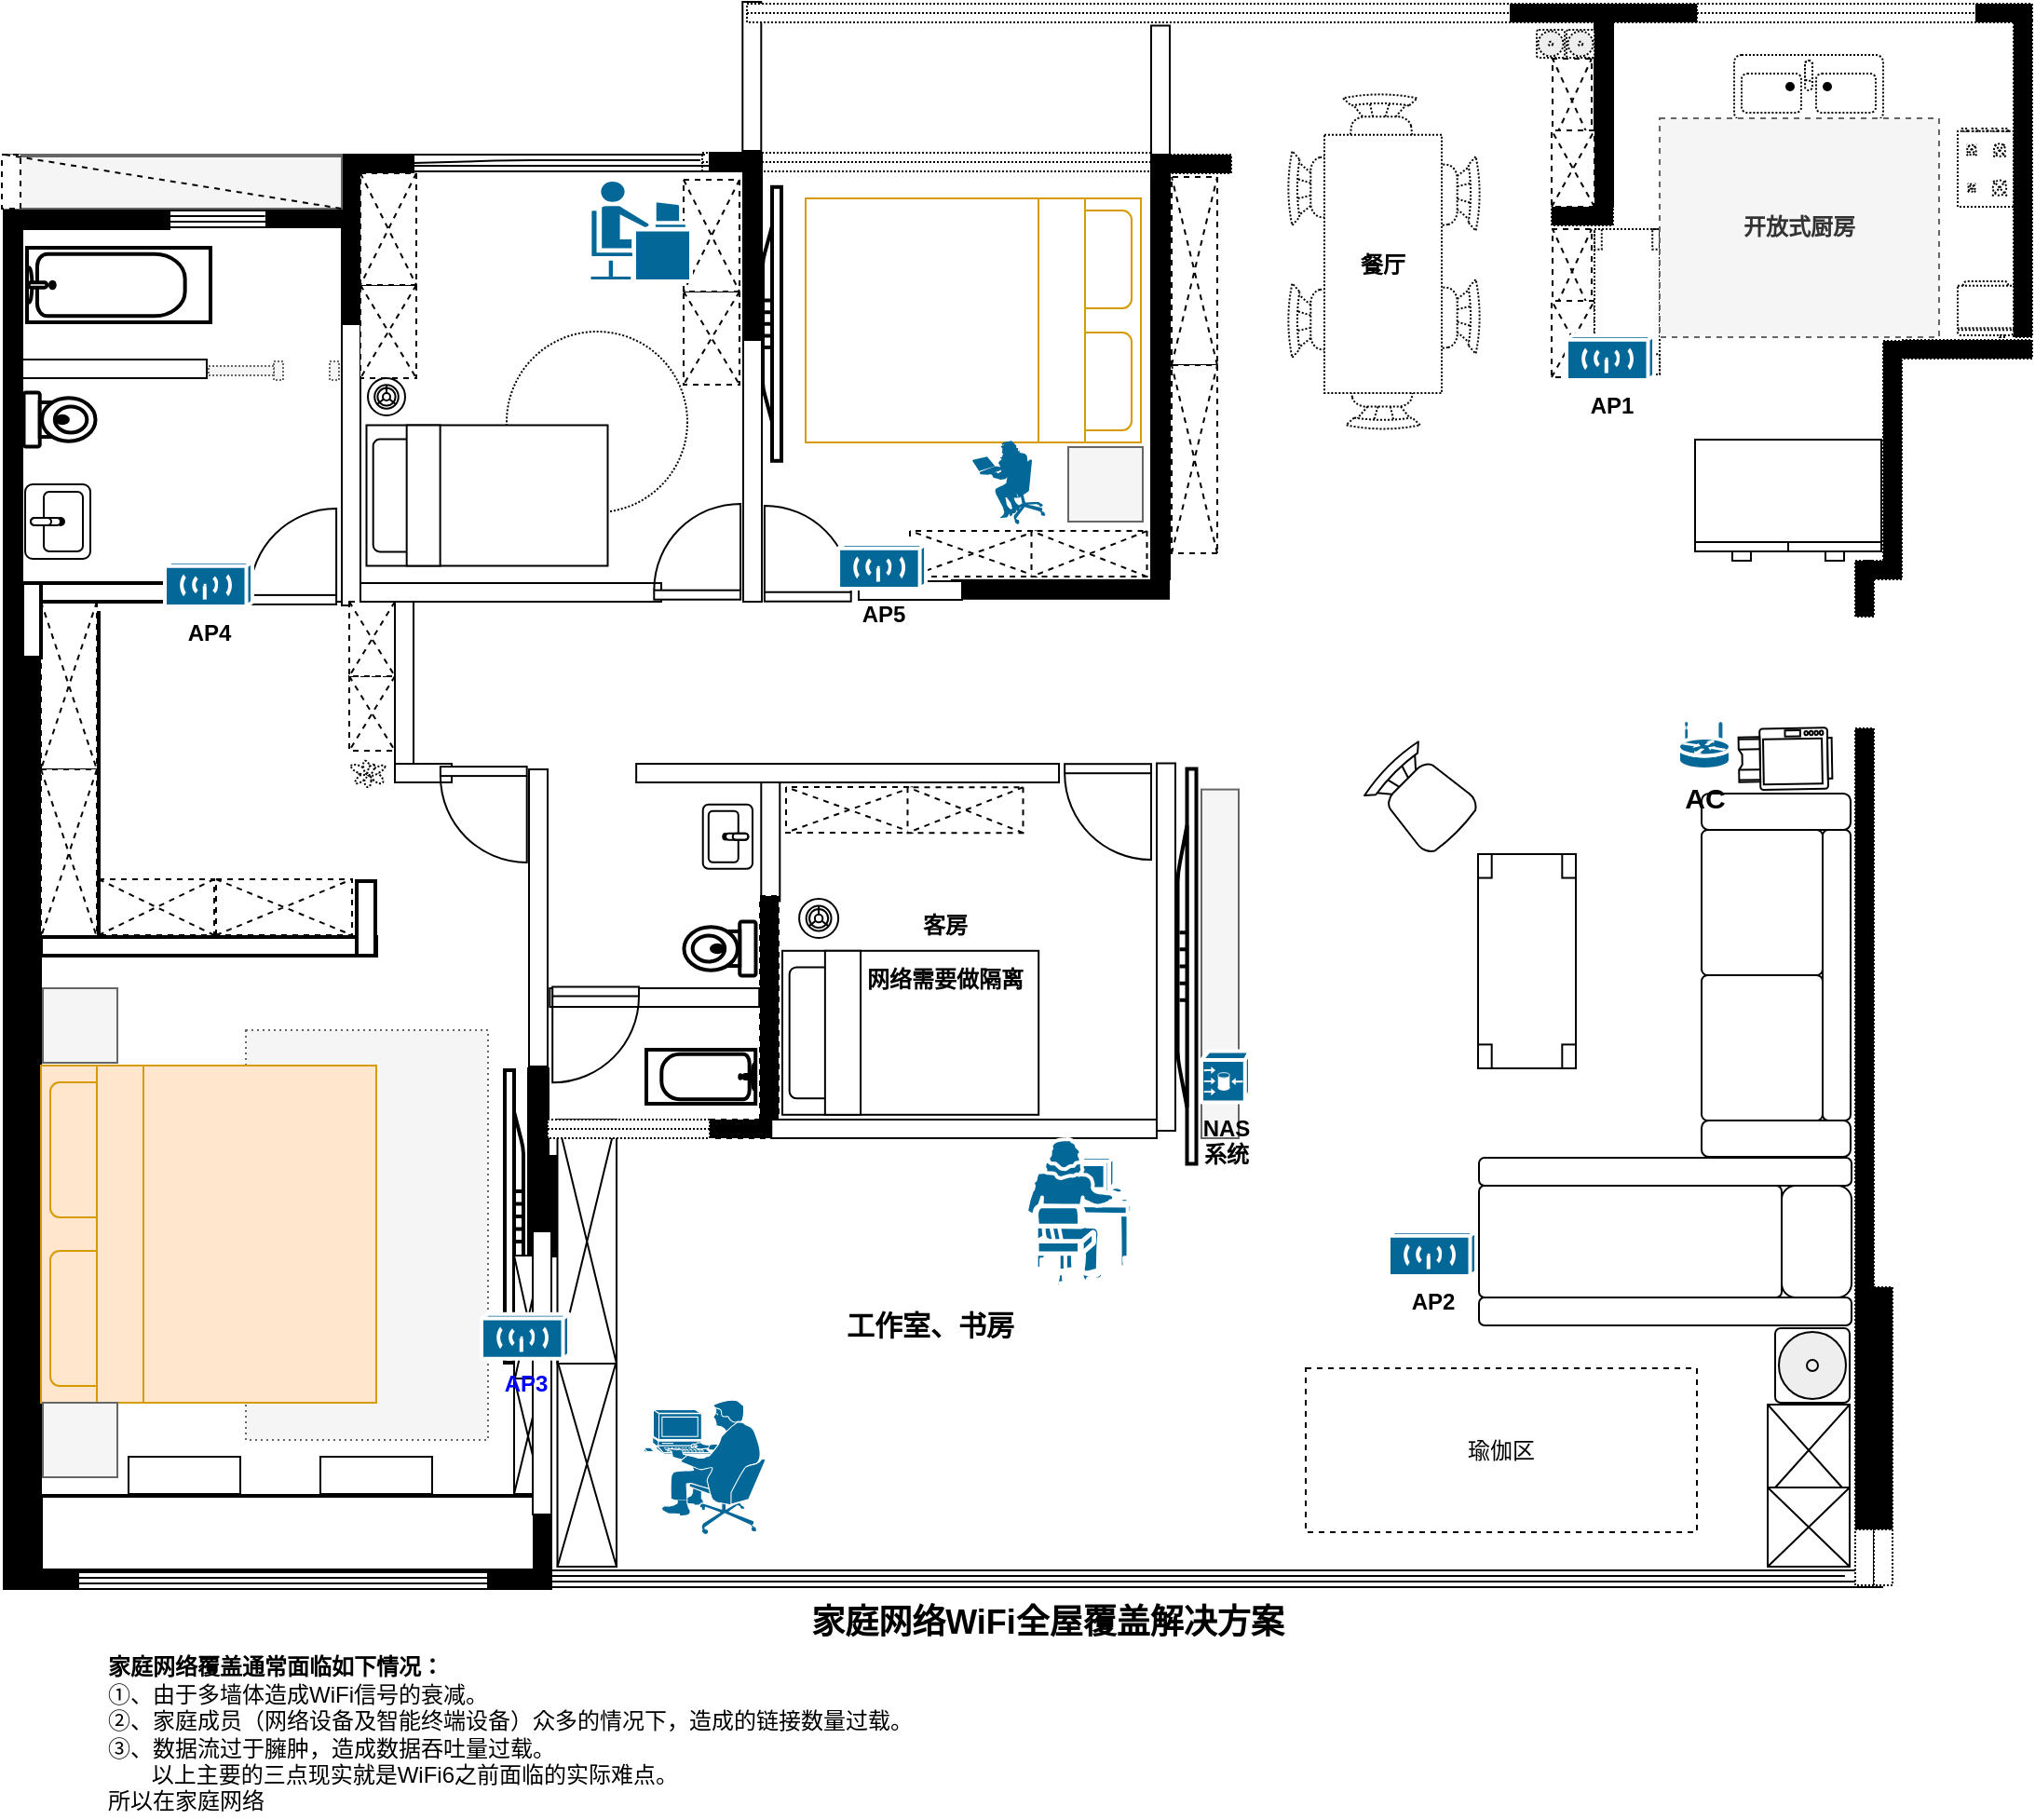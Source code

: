 <mxfile version="15.8.6" type="github">
  <diagram id="jTIh-jH81dk-xF3Pbu3F" name="Page-1">
    <mxGraphModel dx="1422" dy="754" grid="1" gridSize="10" guides="1" tooltips="1" connect="1" arrows="1" fold="1" page="1" pageScale="1" pageWidth="827" pageHeight="1169" math="0" shadow="0">
      <root>
        <mxCell id="0" />
        <mxCell id="1" parent="0" />
        <mxCell id="sOmDTV_U-YE-A14lYcqb-7" value="" style="verticalLabelPosition=bottom;html=1;verticalAlign=top;align=center;shape=mxgraph.floorplan.window;dashed=1;dashPattern=1 1;strokeWidth=1;fillColor=#FFFFFF;" parent="1" vertex="1">
          <mxGeometry x="396" y="101" width="244" height="10" as="geometry" />
        </mxCell>
        <mxCell id="ggUqRNP4f0qNz1d2UXQK-107" value="" style="ellipse;whiteSpace=wrap;html=1;aspect=fixed;strokeWidth=1;fillColor=#FFFFFF;dashed=1;dashPattern=1 1;" parent="1" vertex="1">
          <mxGeometry x="291" y="197" width="97" height="97" as="geometry" />
        </mxCell>
        <mxCell id="ggUqRNP4f0qNz1d2UXQK-46" value="" style="rounded=0;whiteSpace=wrap;html=1;fillColor=#f5f5f5;dashed=1;dashPattern=1 2;strokeColor=#666666;fontColor=#333333;" parent="1" vertex="1">
          <mxGeometry x="151" y="572" width="130" height="220" as="geometry" />
        </mxCell>
        <mxCell id="ggUqRNP4f0qNz1d2UXQK-2" value="" style="rounded=0;whiteSpace=wrap;html=1;" parent="1" vertex="1">
          <mxGeometry x="31" y="102" width="180" height="240" as="geometry" />
        </mxCell>
        <mxCell id="ggUqRNP4f0qNz1d2UXQK-5" value="" style="verticalLabelPosition=bottom;html=1;verticalAlign=top;align=center;shape=mxgraph.floorplan.wall;fillColor=#000000;" parent="1" vertex="1">
          <mxGeometry x="30" y="132" width="80" height="10" as="geometry" />
        </mxCell>
        <mxCell id="ggUqRNP4f0qNz1d2UXQK-6" value="" style="verticalLabelPosition=bottom;html=1;verticalAlign=top;align=center;shape=mxgraph.floorplan.wall;fillColor=#000000;direction=south;" parent="1" vertex="1">
          <mxGeometry x="202.5" y="102" width="10" height="90" as="geometry" />
        </mxCell>
        <mxCell id="ggUqRNP4f0qNz1d2UXQK-7" value="" style="verticalLabelPosition=bottom;html=1;verticalAlign=top;align=center;shape=mxgraph.floorplan.wall;fillColor=#000000;" parent="1" vertex="1">
          <mxGeometry x="162" y="131" width="40" height="10" as="geometry" />
        </mxCell>
        <mxCell id="ggUqRNP4f0qNz1d2UXQK-17" value="" style="group" parent="1" vertex="1" connectable="0">
          <mxGeometry x="103" y="132" width="60" height="9" as="geometry" />
        </mxCell>
        <mxCell id="ggUqRNP4f0qNz1d2UXQK-13" value="" style="endArrow=none;html=1;" parent="ggUqRNP4f0qNz1d2UXQK-17" edge="1">
          <mxGeometry width="50" height="50" relative="1" as="geometry">
            <mxPoint as="sourcePoint" />
            <mxPoint x="59.155" as="targetPoint" />
          </mxGeometry>
        </mxCell>
        <mxCell id="ggUqRNP4f0qNz1d2UXQK-14" value="" style="endArrow=none;html=1;" parent="ggUqRNP4f0qNz1d2UXQK-17" edge="1">
          <mxGeometry width="50" height="50" relative="1" as="geometry">
            <mxPoint x="-0.845" y="3" as="sourcePoint" />
            <mxPoint x="58.31" y="3" as="targetPoint" />
            <Array as="points">
              <mxPoint x="24.507" y="3" />
            </Array>
          </mxGeometry>
        </mxCell>
        <mxCell id="ggUqRNP4f0qNz1d2UXQK-15" value="" style="endArrow=none;html=1;" parent="ggUqRNP4f0qNz1d2UXQK-17" edge="1">
          <mxGeometry width="50" height="50" relative="1" as="geometry">
            <mxPoint x="0.845" y="6" as="sourcePoint" />
            <mxPoint x="60" y="6" as="targetPoint" />
          </mxGeometry>
        </mxCell>
        <mxCell id="ggUqRNP4f0qNz1d2UXQK-16" value="" style="endArrow=none;html=1;" parent="ggUqRNP4f0qNz1d2UXQK-17" edge="1">
          <mxGeometry width="50" height="50" relative="1" as="geometry">
            <mxPoint x="0.845" y="9" as="sourcePoint" />
            <mxPoint x="60" y="9" as="targetPoint" />
          </mxGeometry>
        </mxCell>
        <mxCell id="ggUqRNP4f0qNz1d2UXQK-18" value="" style="group" parent="1" vertex="1" connectable="0">
          <mxGeometry x="221" y="102" width="179" height="10" as="geometry" />
        </mxCell>
        <mxCell id="ggUqRNP4f0qNz1d2UXQK-19" value="" style="endArrow=none;html=1;" parent="ggUqRNP4f0qNz1d2UXQK-18" edge="1">
          <mxGeometry width="50" height="50" relative="1" as="geometry">
            <mxPoint as="sourcePoint" />
            <mxPoint x="176.479" as="targetPoint" />
          </mxGeometry>
        </mxCell>
        <mxCell id="ggUqRNP4f0qNz1d2UXQK-20" value="" style="endArrow=none;html=1;" parent="ggUqRNP4f0qNz1d2UXQK-18" source="ggUqRNP4f0qNz1d2UXQK-23" edge="1">
          <mxGeometry width="50" height="50" relative="1" as="geometry">
            <mxPoint x="-2.521" y="3" as="sourcePoint" />
            <mxPoint x="173.958" y="3" as="targetPoint" />
            <Array as="points">
              <mxPoint x="73.113" y="3" />
            </Array>
          </mxGeometry>
        </mxCell>
        <mxCell id="ggUqRNP4f0qNz1d2UXQK-21" value="" style="endArrow=none;html=1;" parent="ggUqRNP4f0qNz1d2UXQK-18" edge="1">
          <mxGeometry width="50" height="50" relative="1" as="geometry">
            <mxPoint x="2.521" y="6" as="sourcePoint" />
            <mxPoint x="179" y="6" as="targetPoint" />
          </mxGeometry>
        </mxCell>
        <mxCell id="ggUqRNP4f0qNz1d2UXQK-22" value="" style="endArrow=none;html=1;" parent="ggUqRNP4f0qNz1d2UXQK-18" edge="1">
          <mxGeometry width="50" height="50" relative="1" as="geometry">
            <mxPoint x="2.521" y="9" as="sourcePoint" />
            <mxPoint x="179" y="9" as="targetPoint" />
          </mxGeometry>
        </mxCell>
        <mxCell id="ggUqRNP4f0qNz1d2UXQK-23" value="" style="verticalLabelPosition=bottom;html=1;verticalAlign=top;align=center;shape=mxgraph.floorplan.wall;fillColor=#000000;" parent="ggUqRNP4f0qNz1d2UXQK-18" vertex="1">
          <mxGeometry x="-15.309" width="35.329" height="10" as="geometry" />
        </mxCell>
        <mxCell id="ggUqRNP4f0qNz1d2UXQK-26" value="" style="verticalLabelPosition=bottom;html=1;verticalAlign=top;align=center;shape=mxgraph.floorplan.wall;fillColor=#000000;" parent="1" vertex="1">
          <mxGeometry x="400" y="101" width="28" height="10" as="geometry" />
        </mxCell>
        <mxCell id="ggUqRNP4f0qNz1d2UXQK-27" value="" style="verticalLabelPosition=bottom;html=1;verticalAlign=top;align=center;shape=mxgraph.floorplan.wall;fillColor=#000000;direction=south;" parent="1" vertex="1">
          <mxGeometry x="418" y="102" width="10" height="101" as="geometry" />
        </mxCell>
        <mxCell id="ggUqRNP4f0qNz1d2UXQK-28" value="" style="rounded=0;whiteSpace=wrap;html=1;" parent="1" vertex="1">
          <mxGeometry x="418" y="201.5" width="10" height="140.5" as="geometry" />
        </mxCell>
        <mxCell id="ggUqRNP4f0qNz1d2UXQK-29" value="" style="verticalLabelPosition=bottom;html=1;verticalAlign=top;align=center;shape=mxgraph.floorplan.wall;fillColor=#000000;direction=south;" parent="1" vertex="1">
          <mxGeometry x="31" y="372" width="10" height="500" as="geometry" />
        </mxCell>
        <mxCell id="ggUqRNP4f0qNz1d2UXQK-32" value="" style="verticalLabelPosition=bottom;html=1;verticalAlign=top;align=center;shape=mxgraph.floorplan.wall;fillColor=#000000;" parent="1" vertex="1">
          <mxGeometry x="41" y="862" width="20" height="10" as="geometry" />
        </mxCell>
        <mxCell id="ggUqRNP4f0qNz1d2UXQK-34" value="" style="verticalLabelPosition=bottom;html=1;verticalAlign=top;align=center;shape=mxgraph.floorplan.wallCorner;fillColor=#000000;direction=west" parent="1" vertex="1">
          <mxGeometry x="281" y="832" width="34" height="40" as="geometry" />
        </mxCell>
        <mxCell id="ggUqRNP4f0qNz1d2UXQK-35" value="" style="group" parent="1" vertex="1" connectable="0">
          <mxGeometry x="51" y="863" width="240" height="9" as="geometry" />
        </mxCell>
        <mxCell id="ggUqRNP4f0qNz1d2UXQK-36" value="" style="endArrow=none;html=1;" parent="ggUqRNP4f0qNz1d2UXQK-35" edge="1">
          <mxGeometry width="50" height="50" relative="1" as="geometry">
            <mxPoint as="sourcePoint" />
            <mxPoint x="236.62" as="targetPoint" />
          </mxGeometry>
        </mxCell>
        <mxCell id="ggUqRNP4f0qNz1d2UXQK-37" value="" style="endArrow=none;html=1;" parent="ggUqRNP4f0qNz1d2UXQK-35" edge="1">
          <mxGeometry width="50" height="50" relative="1" as="geometry">
            <mxPoint x="-3.38" y="3" as="sourcePoint" />
            <mxPoint x="233.239" y="3" as="targetPoint" />
            <Array as="points">
              <mxPoint x="98.028" y="3" />
            </Array>
          </mxGeometry>
        </mxCell>
        <mxCell id="ggUqRNP4f0qNz1d2UXQK-38" value="" style="endArrow=none;html=1;" parent="ggUqRNP4f0qNz1d2UXQK-35" edge="1">
          <mxGeometry width="50" height="50" relative="1" as="geometry">
            <mxPoint x="3.38" y="6" as="sourcePoint" />
            <mxPoint x="240" y="6" as="targetPoint" />
          </mxGeometry>
        </mxCell>
        <mxCell id="ggUqRNP4f0qNz1d2UXQK-39" value="" style="endArrow=none;html=1;" parent="ggUqRNP4f0qNz1d2UXQK-35" edge="1">
          <mxGeometry width="50" height="50" relative="1" as="geometry">
            <mxPoint x="3.38" y="9" as="sourcePoint" />
            <mxPoint x="240" y="9" as="targetPoint" />
          </mxGeometry>
        </mxCell>
        <mxCell id="ggUqRNP4f0qNz1d2UXQK-40" value="" style="verticalLabelPosition=bottom;html=1;verticalAlign=top;align=center;shape=mxgraph.floorplan.elevator;fillColor=#FFFFFF;dashed=1;" parent="1" vertex="1">
          <mxGeometry x="41" y="342" width="30" height="90" as="geometry" />
        </mxCell>
        <mxCell id="ggUqRNP4f0qNz1d2UXQK-41" value="" style="verticalLabelPosition=bottom;html=1;verticalAlign=top;align=center;shape=mxgraph.floorplan.bed_double;fillColor=#ffe6cc;rotation=-90;strokeColor=#d79b00;" parent="1" vertex="1">
          <mxGeometry x="40.5" y="591.5" width="181" height="180" as="geometry" />
        </mxCell>
        <mxCell id="ggUqRNP4f0qNz1d2UXQK-42" value="" style="rounded=0;whiteSpace=wrap;html=1;fillColor=#f5f5f5;strokeColor=#666666;fontColor=#333333;" parent="1" vertex="1">
          <mxGeometry x="42" y="772" width="40" height="40" as="geometry" />
        </mxCell>
        <mxCell id="ggUqRNP4f0qNz1d2UXQK-43" value="" style="rounded=0;whiteSpace=wrap;html=1;fillColor=#FFFFFF;strokeWidth=2;" parent="1" vertex="1">
          <mxGeometry x="41" y="822" width="265" height="40" as="geometry" />
        </mxCell>
        <mxCell id="ggUqRNP4f0qNz1d2UXQK-44" value="" style="rounded=0;whiteSpace=wrap;html=1;fillColor=#FFFFFF;" parent="1" vertex="1">
          <mxGeometry x="88" y="801" width="60" height="20" as="geometry" />
        </mxCell>
        <mxCell id="ggUqRNP4f0qNz1d2UXQK-45" value="" style="rounded=0;whiteSpace=wrap;html=1;fillColor=#FFFFFF;" parent="1" vertex="1">
          <mxGeometry x="191" y="801" width="60" height="20" as="geometry" />
        </mxCell>
        <mxCell id="ggUqRNP4f0qNz1d2UXQK-47" value="" style="verticalLabelPosition=bottom;html=1;verticalAlign=top;align=center;shape=mxgraph.floorplan.flat_tv;strokeWidth=2;fillColor=#FFFFFF;rotation=90;" parent="1" vertex="1">
          <mxGeometry x="216.5" y="667" width="157" height="10" as="geometry" />
        </mxCell>
        <mxCell id="ggUqRNP4f0qNz1d2UXQK-48" value="" style="verticalLabelPosition=bottom;html=1;verticalAlign=top;align=center;shape=mxgraph.floorplan.wall;fillColor=#000000;direction=south;strokeWidth=2;" parent="1" vertex="1">
          <mxGeometry x="303" y="593" width="10" height="100" as="geometry" />
        </mxCell>
        <mxCell id="ggUqRNP4f0qNz1d2UXQK-49" value="" style="verticalLabelPosition=bottom;html=1;verticalAlign=top;align=center;shape=mxgraph.floorplan.wall;fillColor=#000000;direction=south;strokeWidth=2;" parent="1" vertex="1">
          <mxGeometry x="313" y="640" width="10" height="53" as="geometry" />
        </mxCell>
        <mxCell id="ggUqRNP4f0qNz1d2UXQK-50" value="" style="verticalLabelPosition=bottom;html=1;verticalAlign=top;align=center;shape=mxgraph.floorplan.elevator;fillColor=#FFFFFF;" parent="1" vertex="1">
          <mxGeometry x="295" y="693" width="15" height="68" as="geometry" />
        </mxCell>
        <mxCell id="ggUqRNP4f0qNz1d2UXQK-52" value="" style="verticalLabelPosition=bottom;html=1;verticalAlign=top;align=center;shape=mxgraph.floorplan.elevator;fillColor=#FFFFFF;dashed=1;" parent="1" vertex="1">
          <mxGeometry x="41" y="432" width="30" height="90" as="geometry" />
        </mxCell>
        <mxCell id="ggUqRNP4f0qNz1d2UXQK-53" value="" style="verticalLabelPosition=bottom;html=1;verticalAlign=top;align=center;shape=mxgraph.floorplan.elevator;fillColor=#FFFFFF;rotation=-90;dashed=1;" parent="1" vertex="1">
          <mxGeometry x="88" y="475" width="30" height="62" as="geometry" />
        </mxCell>
        <mxCell id="ggUqRNP4f0qNz1d2UXQK-54" value="" style="verticalLabelPosition=bottom;html=1;verticalAlign=top;align=center;shape=mxgraph.floorplan.elevator;fillColor=#FFFFFF;rotation=-90;dashed=1;" parent="1" vertex="1">
          <mxGeometry x="156.5" y="469.5" width="30" height="73" as="geometry" />
        </mxCell>
        <mxCell id="ggUqRNP4f0qNz1d2UXQK-56" value="" style="endArrow=none;html=1;exitX=0.933;exitY=0.04;exitDx=0;exitDy=0;exitPerimeter=0;strokeWidth=2;entryX=1.033;entryY=0.056;entryDx=0;entryDy=0;entryPerimeter=0;" parent="1" target="ggUqRNP4f0qNz1d2UXQK-40" edge="1">
          <mxGeometry width="50" height="50" relative="1" as="geometry">
            <mxPoint x="72.01" y="525.52" as="sourcePoint" />
            <mxPoint x="75" y="362" as="targetPoint" />
          </mxGeometry>
        </mxCell>
        <mxCell id="ggUqRNP4f0qNz1d2UXQK-64" value="" style="verticalLabelPosition=bottom;html=1;verticalAlign=top;align=center;shape=mxgraph.floorplan.wall;strokeWidth=2;fillColor=#FFFFFF;" parent="1" vertex="1">
          <mxGeometry x="41" y="522" width="180" height="10" as="geometry" />
        </mxCell>
        <mxCell id="ggUqRNP4f0qNz1d2UXQK-65" value="" style="verticalLabelPosition=bottom;html=1;verticalAlign=top;align=center;shape=mxgraph.floorplan.wall;direction=south;strokeWidth=2;fillColor=#FFFFFF;" parent="1" vertex="1">
          <mxGeometry x="210.5" y="492" width="10" height="40" as="geometry" />
        </mxCell>
        <mxCell id="ggUqRNP4f0qNz1d2UXQK-66" value="" style="verticalLabelPosition=bottom;html=1;verticalAlign=top;align=center;shape=mxgraph.floorplan.wall;strokeWidth=2;fillColor=#FFFFFF;" parent="1" vertex="1">
          <mxGeometry x="40" y="332" width="111" height="10" as="geometry" />
        </mxCell>
        <mxCell id="ggUqRNP4f0qNz1d2UXQK-67" value="" style="verticalLabelPosition=bottom;html=1;verticalAlign=top;align=center;shape=mxgraph.floorplan.wall;direction=south;strokeWidth=2;fillColor=#FFFFFF;" parent="1" vertex="1">
          <mxGeometry x="31" y="332" width="10" height="40" as="geometry" />
        </mxCell>
        <mxCell id="ggUqRNP4f0qNz1d2UXQK-68" value="" style="verticalLabelPosition=bottom;html=1;verticalAlign=top;align=center;shape=mxgraph.floorplan.wall;fillColor=#000000;direction=south;" parent="1" vertex="1">
          <mxGeometry x="21" y="132" width="10" height="740" as="geometry" />
        </mxCell>
        <mxCell id="ggUqRNP4f0qNz1d2UXQK-69" value="" style="rounded=0;whiteSpace=wrap;html=1;fillColor=#f5f5f5;strokeColor=#666666;fontColor=#333333;" parent="1" vertex="1">
          <mxGeometry x="42" y="549.5" width="40" height="40" as="geometry" />
        </mxCell>
        <mxCell id="ggUqRNP4f0qNz1d2UXQK-70" value="" style="verticalLabelPosition=bottom;html=1;verticalAlign=top;align=center;shape=mxgraph.floorplan.toilet;strokeWidth=2;fillColor=#FFFFFF;rotation=-90;" parent="1" vertex="1">
          <mxGeometry x="36.5" y="225" width="29" height="38.5" as="geometry" />
        </mxCell>
        <mxCell id="ggUqRNP4f0qNz1d2UXQK-71" value="" style="verticalLabelPosition=bottom;html=1;verticalAlign=top;align=center;shape=mxgraph.floorplan.bathtub;strokeWidth=2;fillColor=#FFFFFF;" parent="1" vertex="1">
          <mxGeometry x="33.5" y="152" width="98.5" height="40" as="geometry" />
        </mxCell>
        <mxCell id="ggUqRNP4f0qNz1d2UXQK-73" value="" style="verticalLabelPosition=bottom;html=1;verticalAlign=top;align=center;shape=mxgraph.floorplan.wall;strokeWidth=1;fillColor=#FFFFFF;" parent="1" vertex="1">
          <mxGeometry x="31" y="212" width="99" height="10" as="geometry" />
        </mxCell>
        <mxCell id="ggUqRNP4f0qNz1d2UXQK-75" value="" style="verticalLabelPosition=bottom;html=1;verticalAlign=top;align=center;shape=mxgraph.floorplan.wall;strokeWidth=1;fillColor=#FFFFFF;rotation=-90;" parent="1" vertex="1">
          <mxGeometry x="132" y="263.5" width="151" height="10" as="geometry" />
        </mxCell>
        <mxCell id="ggUqRNP4f0qNz1d2UXQK-76" value="" style="verticalLabelPosition=bottom;html=1;verticalAlign=top;align=center;shape=mxgraph.floorplan.doorRight;aspect=fixed;strokeWidth=1;fillColor=#FFFFFF;rotation=-90;flipV=0;flipH=1;direction=south;" parent="1" vertex="1">
          <mxGeometry x="151.69" y="295.59" width="49.31" height="46.41" as="geometry" />
        </mxCell>
        <mxCell id="ggUqRNP4f0qNz1d2UXQK-77" value="" style="verticalLabelPosition=bottom;html=1;verticalAlign=top;align=center;shape=mxgraph.floorplan.sink_2;strokeWidth=1;fillColor=#FFFFFF;rotation=-90;" parent="1" vertex="1">
          <mxGeometry x="30" y="281.5" width="40" height="35" as="geometry" />
        </mxCell>
        <mxCell id="ggUqRNP4f0qNz1d2UXQK-78" value="" style="rounded=0;whiteSpace=wrap;html=1;fillColor=#f5f5f5;strokeColor=#666666;fontColor=#333333;" parent="1" vertex="1">
          <mxGeometry x="21.5" y="102" width="181" height="29" as="geometry" />
        </mxCell>
        <mxCell id="ggUqRNP4f0qNz1d2UXQK-84" value="" style="rounded=0;whiteSpace=wrap;html=1;fillColor=#f5f5f5;strokeColor=#666666;fontColor=#333333;" parent="1" vertex="1">
          <mxGeometry x="21.5" y="102" width="181" height="1" as="geometry" />
        </mxCell>
        <mxCell id="ggUqRNP4f0qNz1d2UXQK-82" value="" style="rounded=0;whiteSpace=wrap;html=1;dashed=1;" parent="1" vertex="1">
          <mxGeometry x="20" y="102" width="10" height="29" as="geometry" />
        </mxCell>
        <mxCell id="ggUqRNP4f0qNz1d2UXQK-90" value="" style="rounded=0;whiteSpace=wrap;html=1;" parent="1" vertex="1">
          <mxGeometry x="303" y="432" width="10" height="159.5" as="geometry" />
        </mxCell>
        <mxCell id="ggUqRNP4f0qNz1d2UXQK-92" value="" style="verticalLabelPosition=bottom;html=1;verticalAlign=top;align=center;shape=mxgraph.floorplan.elevator;fillColor=#FFFFFF;rotation=0;dashed=1;" parent="1" vertex="1">
          <mxGeometry x="206.5" y="382" width="24.5" height="40" as="geometry" />
        </mxCell>
        <mxCell id="ggUqRNP4f0qNz1d2UXQK-93" value="" style="verticalLabelPosition=bottom;html=1;verticalAlign=top;align=center;shape=mxgraph.floorplan.elevator;fillColor=#FFFFFF;rotation=0;dashed=1;" parent="1" vertex="1">
          <mxGeometry x="206.5" y="342" width="24.5" height="40" as="geometry" />
        </mxCell>
        <mxCell id="ggUqRNP4f0qNz1d2UXQK-94" value="" style="verticalLabelPosition=bottom;html=1;verticalAlign=top;align=center;shape=mxgraph.floorplan.bed_single;strokeWidth=1;fillColor=#FFFFFF;rotation=-90;" parent="1" vertex="1">
          <mxGeometry x="242.75" y="220.25" width="75.5" height="129.5" as="geometry" />
        </mxCell>
        <mxCell id="ggUqRNP4f0qNz1d2UXQK-95" value="" style="verticalLabelPosition=bottom;html=1;verticalAlign=top;align=center;shape=mxgraph.floorplan.wall;strokeWidth=1;fillColor=#FFFFFF;rotation=-180;" parent="1" vertex="1">
          <mxGeometry x="212.5" y="332" width="161.5" height="10" as="geometry" />
        </mxCell>
        <mxCell id="ggUqRNP4f0qNz1d2UXQK-81" value="" style="endArrow=none;dashed=1;html=1;strokeWidth=1;exitX=0;exitY=0;exitDx=0;exitDy=0;entryX=1;entryY=1;entryDx=0;entryDy=0;" parent="1" source="ggUqRNP4f0qNz1d2UXQK-78" target="ggUqRNP4f0qNz1d2UXQK-78" edge="1">
          <mxGeometry width="50" height="50" relative="1" as="geometry">
            <mxPoint x="21" y="162" as="sourcePoint" />
            <mxPoint x="71" y="112" as="targetPoint" />
          </mxGeometry>
        </mxCell>
        <mxCell id="ggUqRNP4f0qNz1d2UXQK-98" value="" style="verticalLabelPosition=bottom;html=1;verticalAlign=top;align=center;shape=mxgraph.floorplan.elevator;fillColor=#FFFFFF;rotation=0;dashed=1;" parent="1" vertex="1">
          <mxGeometry x="212.5" y="172" width="30" height="50" as="geometry" />
        </mxCell>
        <mxCell id="ggUqRNP4f0qNz1d2UXQK-99" value="" style="verticalLabelPosition=bottom;html=1;verticalAlign=top;align=center;shape=mxgraph.floorplan.elevator;fillColor=#FFFFFF;rotation=0;dashed=1;" parent="1" vertex="1">
          <mxGeometry x="212.5" y="112" width="30" height="60" as="geometry" />
        </mxCell>
        <mxCell id="ggUqRNP4f0qNz1d2UXQK-105" value="" style="verticalLabelPosition=bottom;html=1;verticalAlign=top;align=center;shape=mxgraph.floorplan.floor_lamp;strokeWidth=1;fillColor=#FFFFFF;" parent="1" vertex="1">
          <mxGeometry x="216.5" y="222" width="20" height="20" as="geometry" />
        </mxCell>
        <mxCell id="ggUqRNP4f0qNz1d2UXQK-108" value="" style="verticalLabelPosition=bottom;html=1;verticalAlign=top;align=center;shape=mxgraph.floorplan.elevator;fillColor=#FFFFFF;rotation=0;dashed=1;" parent="1" vertex="1">
          <mxGeometry x="212.5" y="112" width="30" height="60" as="geometry" />
        </mxCell>
        <mxCell id="ggUqRNP4f0qNz1d2UXQK-109" value="" style="verticalLabelPosition=bottom;html=1;verticalAlign=top;align=center;shape=mxgraph.floorplan.elevator;fillColor=#FFFFFF;rotation=0;dashed=1;" parent="1" vertex="1">
          <mxGeometry x="386" y="175.5" width="30" height="50" as="geometry" />
        </mxCell>
        <mxCell id="ggUqRNP4f0qNz1d2UXQK-110" value="" style="verticalLabelPosition=bottom;html=1;verticalAlign=top;align=center;shape=mxgraph.floorplan.elevator;fillColor=#FFFFFF;rotation=0;dashed=1;" parent="1" vertex="1">
          <mxGeometry x="386" y="115.5" width="30" height="60" as="geometry" />
        </mxCell>
        <mxCell id="ggUqRNP4f0qNz1d2UXQK-111" value="" style="verticalLabelPosition=bottom;html=1;verticalAlign=top;align=center;shape=mxgraph.floorplan.doorRight;aspect=fixed;strokeWidth=1;fillColor=#FFFFFF;rotation=-90;flipV=0;flipH=1;direction=south;" parent="1" vertex="1">
          <mxGeometry x="368.69" y="292.99" width="49.31" height="46.41" as="geometry" />
        </mxCell>
        <mxCell id="ggUqRNP4f0qNz1d2UXQK-112" value="" style="rounded=0;whiteSpace=wrap;html=1;" parent="1" vertex="1">
          <mxGeometry x="231" y="342" width="10" height="90" as="geometry" />
        </mxCell>
        <mxCell id="ggUqRNP4f0qNz1d2UXQK-114" value="" style="verticalLabelPosition=bottom;html=1;verticalAlign=top;align=center;shape=mxgraph.floorplan.wall;strokeWidth=1;fillColor=#FFFFFF;rotation=-180;" parent="1" vertex="1">
          <mxGeometry x="231" y="429" width="30.5" height="10" as="geometry" />
        </mxCell>
        <mxCell id="ggUqRNP4f0qNz1d2UXQK-115" value="" style="verticalLabelPosition=bottom;html=1;verticalAlign=top;align=center;shape=mxgraph.floorplan.doorRight;aspect=fixed;strokeWidth=1;fillColor=#FFFFFF;rotation=90;flipV=1;flipH=1;direction=south;" parent="1" vertex="1">
          <mxGeometry x="254" y="432" width="49.31" height="46.41" as="geometry" />
        </mxCell>
        <mxCell id="ggUqRNP4f0qNz1d2UXQK-116" value="" style="verticalLabelPosition=bottom;html=1;verticalAlign=top;align=center;shape=mxgraph.floorplan.plant;dashed=1;dashPattern=1 1;strokeWidth=1;fillColor=#FFFFFF;" parent="1" vertex="1">
          <mxGeometry x="208" y="426.5" width="16" height="15" as="geometry" />
        </mxCell>
        <mxCell id="ggUqRNP4f0qNz1d2UXQK-117" value="" style="verticalLabelPosition=bottom;html=1;verticalAlign=top;align=center;shape=mxgraph.floorplan.bed_double;rotation=90;strokeColor=#d79b00;fillColor=#FFFFFF;" parent="1" vertex="1">
          <mxGeometry x="476" y="101" width="131" height="180" as="geometry" />
        </mxCell>
        <mxCell id="ggUqRNP4f0qNz1d2UXQK-118" value="" style="verticalLabelPosition=bottom;html=1;verticalAlign=top;align=center;shape=mxgraph.floorplan.elevator;fillColor=#FFFFFF;rotation=90;dashed=1;" parent="1" vertex="1">
          <mxGeometry x="529.25" y="282.2" width="24.5" height="68" as="geometry" />
        </mxCell>
        <mxCell id="ggUqRNP4f0qNz1d2UXQK-119" value="" style="verticalLabelPosition=bottom;html=1;verticalAlign=top;align=center;shape=mxgraph.floorplan.elevator;fillColor=#FFFFFF;rotation=90;dashed=1;" parent="1" vertex="1">
          <mxGeometry x="591.5" y="285.3" width="24.5" height="62" as="geometry" />
        </mxCell>
        <mxCell id="ggUqRNP4f0qNz1d2UXQK-128" value="" style="rounded=0;whiteSpace=wrap;html=1;" parent="1" vertex="1">
          <mxGeometry x="417.65" y="20" width="10" height="80" as="geometry" />
        </mxCell>
        <mxCell id="ggUqRNP4f0qNz1d2UXQK-130" value="" style="verticalLabelPosition=bottom;html=1;verticalAlign=top;align=center;shape=mxgraph.floorplan.wall;strokeWidth=1;fillColor=#FFFFFF;rotation=90;" parent="1" vertex="1">
          <mxGeometry x="605" y="65" width="74" height="9.5" as="geometry" />
        </mxCell>
        <mxCell id="ggUqRNP4f0qNz1d2UXQK-131" value="" style="verticalLabelPosition=bottom;html=1;verticalAlign=top;align=center;shape=mxgraph.floorplan.wall;fillColor=#000000;direction=south;" parent="1" vertex="1">
          <mxGeometry x="637" y="102" width="10" height="228" as="geometry" />
        </mxCell>
        <mxCell id="sOmDTV_U-YE-A14lYcqb-1" value="" style="verticalLabelPosition=bottom;html=1;verticalAlign=top;align=center;shape=mxgraph.floorplan.wall;fillColor=#000000;" parent="1" vertex="1">
          <mxGeometry x="530" y="330.41" width="116.5" height="10" as="geometry" />
        </mxCell>
        <mxCell id="sOmDTV_U-YE-A14lYcqb-2" value="" style="verticalLabelPosition=bottom;html=1;verticalAlign=top;align=center;shape=mxgraph.floorplan.wall;fillColor=#FFFFFF;" parent="1" vertex="1">
          <mxGeometry x="480" y="331" width="55.5" height="10" as="geometry" />
        </mxCell>
        <mxCell id="sOmDTV_U-YE-A14lYcqb-3" value="" style="verticalLabelPosition=bottom;html=1;verticalAlign=top;align=center;shape=mxgraph.floorplan.doorRight;aspect=fixed;strokeWidth=1;fillColor=#FFFFFF;rotation=-90;flipV=1;flipH=1;direction=south;" parent="1" vertex="1">
          <mxGeometry x="428" y="294.0" width="49.31" height="46.41" as="geometry" />
        </mxCell>
        <mxCell id="sOmDTV_U-YE-A14lYcqb-4" value="" style="rounded=0;whiteSpace=wrap;html=1;fillColor=#f5f5f5;strokeColor=#666666;fontColor=#333333;" parent="1" vertex="1">
          <mxGeometry x="592.5" y="259" width="40" height="40" as="geometry" />
        </mxCell>
        <mxCell id="sOmDTV_U-YE-A14lYcqb-5" value="" style="verticalLabelPosition=bottom;html=1;verticalAlign=top;align=center;shape=mxgraph.floorplan.flat_tv;strokeWidth=2;fillColor=#FFFFFF;rotation=-90;" parent="1" vertex="1">
          <mxGeometry x="360" y="187.89" width="147" height="10" as="geometry" />
        </mxCell>
        <mxCell id="sOmDTV_U-YE-A14lYcqb-9" value="" style="verticalLabelPosition=bottom;html=1;verticalAlign=top;align=center;shape=mxgraph.floorplan.doorPocket;dx=0.5;dashed=1;dashPattern=1 1;strokeWidth=1;fillColor=#f5f5f5;strokeColor=#666666;fontColor=#333333;" parent="1" vertex="1">
          <mxGeometry x="131" y="213" width="70" height="10" as="geometry" />
        </mxCell>
        <mxCell id="sOmDTV_U-YE-A14lYcqb-10" value="" style="verticalLabelPosition=bottom;html=1;verticalAlign=top;align=center;shape=mxgraph.floorplan.window;dashed=1;dashPattern=1 1;strokeWidth=1;fillColor=#FFFFFF;" parent="1" vertex="1">
          <mxGeometry x="420" y="21" width="410" height="10" as="geometry" />
        </mxCell>
        <mxCell id="sOmDTV_U-YE-A14lYcqb-11" value="" style="verticalLabelPosition=bottom;html=1;verticalAlign=top;align=center;shape=mxgraph.floorplan.wall;fillColor=#000000;dashed=1;dashPattern=1 1;strokeWidth=1;" parent="1" vertex="1">
          <mxGeometry x="647" y="102" width="33" height="10" as="geometry" />
        </mxCell>
        <mxCell id="sOmDTV_U-YE-A14lYcqb-12" value="" style="verticalLabelPosition=bottom;html=1;verticalAlign=top;align=center;shape=mxgraph.floorplan.elevator;fillColor=#FFFFFF;rotation=-180;dashed=1;" parent="1" vertex="1">
          <mxGeometry x="648" y="114" width="24.5" height="101" as="geometry" />
        </mxCell>
        <mxCell id="sOmDTV_U-YE-A14lYcqb-13" value="" style="verticalLabelPosition=bottom;html=1;verticalAlign=top;align=center;shape=mxgraph.floorplan.elevator;fillColor=#FFFFFF;rotation=-180;dashed=1;" parent="1" vertex="1">
          <mxGeometry x="648" y="215" width="24.5" height="101" as="geometry" />
        </mxCell>
        <mxCell id="sOmDTV_U-YE-A14lYcqb-14" value="" style="verticalLabelPosition=bottom;html=1;verticalAlign=top;align=center;shape=mxgraph.floorplan.wall;fillColor=#000000;dashed=1;dashPattern=1 1;strokeWidth=1;" parent="1" vertex="1">
          <mxGeometry x="830" y="21" width="100" height="10" as="geometry" />
        </mxCell>
        <mxCell id="sOmDTV_U-YE-A14lYcqb-15" value="" style="verticalLabelPosition=bottom;html=1;verticalAlign=top;align=center;shape=mxgraph.floorplan.wall;fillColor=#000000;direction=south;" parent="1" vertex="1">
          <mxGeometry x="875" y="31" width="10" height="99" as="geometry" />
        </mxCell>
        <mxCell id="sOmDTV_U-YE-A14lYcqb-16" value="" style="verticalLabelPosition=bottom;html=1;verticalAlign=top;align=center;shape=mxgraph.floorplan.wall;fillColor=#000000;dashed=1;dashPattern=1 1;strokeWidth=1;" parent="1" vertex="1">
          <mxGeometry x="852" y="130" width="33" height="10" as="geometry" />
        </mxCell>
        <mxCell id="sOmDTV_U-YE-A14lYcqb-17" value="" style="verticalLabelPosition=bottom;html=1;verticalAlign=top;align=center;shape=mxgraph.floorplan.range_1;dashed=1;dashPattern=1 1;strokeWidth=1;fillColor=#FFFFFF;rotation=-180;" parent="1" vertex="1">
          <mxGeometry x="1070" y="88" width="30" height="42" as="geometry" />
        </mxCell>
        <mxCell id="sOmDTV_U-YE-A14lYcqb-18" value="" style="verticalLabelPosition=bottom;html=1;verticalAlign=top;align=center;shape=mxgraph.floorplan.sink_double;dashed=1;dashPattern=1 1;strokeWidth=1;fillColor=#FFFFFF;" parent="1" vertex="1">
          <mxGeometry x="950" y="48.5" width="80" height="35" as="geometry" />
        </mxCell>
        <mxCell id="sOmDTV_U-YE-A14lYcqb-19" value="" style="verticalLabelPosition=bottom;html=1;verticalAlign=top;align=center;shape=mxgraph.floorplan.water_cooler;dashed=1;dashPattern=1 1;strokeWidth=1;fillColor=#FFFFFF;" parent="1" vertex="1">
          <mxGeometry x="860" y="35" width="15" height="15" as="geometry" />
        </mxCell>
        <mxCell id="sOmDTV_U-YE-A14lYcqb-20" value="" style="verticalLabelPosition=bottom;html=1;verticalAlign=top;align=center;shape=mxgraph.floorplan.water_cooler;dashed=1;dashPattern=1 1;strokeWidth=1;fillColor=#FFFFFF;" parent="1" vertex="1">
          <mxGeometry x="844" y="35" width="15" height="15" as="geometry" />
        </mxCell>
        <mxCell id="sOmDTV_U-YE-A14lYcqb-21" value="" style="verticalLabelPosition=bottom;html=1;verticalAlign=top;align=center;shape=mxgraph.floorplan.elevator;fillColor=#FFFFFF;rotation=-180;dashed=1;" parent="1" vertex="1">
          <mxGeometry x="852.5" y="50.5" width="21" height="45.5" as="geometry" />
        </mxCell>
        <mxCell id="sOmDTV_U-YE-A14lYcqb-22" value="" style="verticalLabelPosition=bottom;html=1;verticalAlign=top;align=center;shape=mxgraph.floorplan.elevator;fillColor=#FFFFFF;rotation=-180;dashed=1;" parent="1" vertex="1">
          <mxGeometry x="852" y="89" width="23" height="41" as="geometry" />
        </mxCell>
        <mxCell id="sOmDTV_U-YE-A14lYcqb-24" value="" style="verticalLabelPosition=bottom;html=1;verticalAlign=top;align=center;shape=mxgraph.floorplan.elevator;fillColor=#FFFFFF;rotation=-180;dashed=1;" parent="1" vertex="1">
          <mxGeometry x="852.5" y="142" width="21" height="45.5" as="geometry" />
        </mxCell>
        <mxCell id="sOmDTV_U-YE-A14lYcqb-25" value="" style="verticalLabelPosition=bottom;html=1;verticalAlign=top;align=center;shape=mxgraph.floorplan.elevator;fillColor=#FFFFFF;rotation=-180;dashed=1;" parent="1" vertex="1">
          <mxGeometry x="852" y="180.5" width="23" height="41" as="geometry" />
        </mxCell>
        <mxCell id="sOmDTV_U-YE-A14lYcqb-26" value="" style="verticalLabelPosition=bottom;html=1;verticalAlign=top;align=center;shape=mxgraph.floorplan.table;dashed=1;dashPattern=1 1;strokeWidth=1;fillColor=#FFFFFF;" parent="1" vertex="1">
          <mxGeometry x="875" y="142" width="35" height="78" as="geometry" />
        </mxCell>
        <mxCell id="sOmDTV_U-YE-A14lYcqb-27" value="" style="verticalLabelPosition=bottom;html=1;verticalAlign=top;align=center;shape=mxgraph.floorplan.chair;shadow=0;dashed=1;dashPattern=1 1;strokeWidth=1;fillColor=#FFFFFF;" parent="1" vertex="1">
          <mxGeometry x="740" y="69" width="40" height="52" as="geometry" />
        </mxCell>
        <mxCell id="sOmDTV_U-YE-A14lYcqb-28" value="" style="verticalLabelPosition=bottom;html=1;verticalAlign=top;align=center;shape=mxgraph.floorplan.chair;shadow=0;direction=west;dashed=1;dashPattern=1 1;strokeWidth=1;fillColor=#FFFFFF;rotation=90;" parent="1" vertex="1">
          <mxGeometry x="716" y="165" width="40" height="52" as="geometry" />
        </mxCell>
        <mxCell id="sOmDTV_U-YE-A14lYcqb-29" value="" style="verticalLabelPosition=bottom;html=1;verticalAlign=top;align=center;shape=mxgraph.floorplan.chair;shadow=0;direction=north;dashed=1;dashPattern=1 1;strokeWidth=1;fillColor=#FFFFFF;" parent="1" vertex="1">
          <mxGeometry x="710" y="100" width="52" height="40" as="geometry" />
        </mxCell>
        <mxCell id="sOmDTV_U-YE-A14lYcqb-30" value="" style="verticalLabelPosition=bottom;html=1;verticalAlign=top;align=center;shape=mxgraph.floorplan.chair;shadow=0;direction=south;dashed=1;dashPattern=1 1;strokeWidth=1;fillColor=#FFFFFF;" parent="1" vertex="1">
          <mxGeometry x="762" y="103" width="52" height="40" as="geometry" />
        </mxCell>
        <mxCell id="sOmDTV_U-YE-A14lYcqb-31" value="" style="verticalLabelPosition=bottom;html=1;verticalAlign=top;align=center;shape=mxgraph.floorplan.chair;shadow=0;dashed=1;dashPattern=1 1;strokeWidth=1;fillColor=#FFFFFF;rotation=90;" parent="1" vertex="1">
          <mxGeometry x="768" y="163" width="40" height="52" as="geometry" />
        </mxCell>
        <mxCell id="sOmDTV_U-YE-A14lYcqb-32" value="" style="verticalLabelPosition=bottom;html=1;verticalAlign=top;align=center;shape=mxgraph.floorplan.chair;shadow=0;direction=west;dashed=1;dashPattern=1 1;strokeWidth=1;fillColor=#FFFFFF;" parent="1" vertex="1">
          <mxGeometry x="741.5" y="197.89" width="40" height="52" as="geometry" />
        </mxCell>
        <mxCell id="sOmDTV_U-YE-A14lYcqb-33" value="餐厅" style="shape=rect;shadow=0;dashed=1;dashPattern=1 1;strokeWidth=1;fillColor=#FFFFFF;fontStyle=1" parent="1" vertex="1">
          <mxGeometry x="730" y="91.32" width="63" height="138.68" as="geometry" />
        </mxCell>
        <mxCell id="sOmDTV_U-YE-A14lYcqb-34" value="" style="verticalLabelPosition=bottom;html=1;verticalAlign=top;align=center;shape=mxgraph.floorplan.window;dashed=1;dashPattern=1 1;strokeWidth=1;fillColor=#FFFFFF;" parent="1" vertex="1">
          <mxGeometry x="930" y="21" width="150" height="10" as="geometry" />
        </mxCell>
        <mxCell id="sOmDTV_U-YE-A14lYcqb-36" value="" style="verticalLabelPosition=bottom;html=1;verticalAlign=top;align=center;shape=mxgraph.floorplan.wall;fillColor=#000000;dashed=1;dashPattern=1 1;strokeWidth=1;" parent="1" vertex="1">
          <mxGeometry x="1080" y="21" width="30" height="10" as="geometry" />
        </mxCell>
        <mxCell id="sOmDTV_U-YE-A14lYcqb-37" value="" style="verticalLabelPosition=bottom;html=1;verticalAlign=top;align=center;shape=mxgraph.floorplan.wall;fillColor=#000000;direction=south;dashed=1;dashPattern=1 1;strokeWidth=1;" parent="1" vertex="1">
          <mxGeometry x="1100" y="30" width="10" height="170" as="geometry" />
        </mxCell>
        <mxCell id="sOmDTV_U-YE-A14lYcqb-38" value="" style="verticalLabelPosition=bottom;html=1;verticalAlign=top;align=center;shape=mxgraph.floorplan.refrigerator;dashed=1;dashPattern=1 1;strokeWidth=1;fillColor=#FFFFFF;" parent="1" vertex="1">
          <mxGeometry x="1070" y="170" width="30" height="30" as="geometry" />
        </mxCell>
        <mxCell id="sOmDTV_U-YE-A14lYcqb-39" value="" style="verticalLabelPosition=bottom;html=1;verticalAlign=top;align=center;shape=mxgraph.floorplan.wall;fillColor=#000000;dashed=1;dashPattern=1 1;strokeWidth=1;" parent="1" vertex="1">
          <mxGeometry x="1040" y="201.5" width="70" height="10" as="geometry" />
        </mxCell>
        <mxCell id="sOmDTV_U-YE-A14lYcqb-40" value="&lt;b&gt;开放式厨房&lt;/b&gt;" style="rounded=0;whiteSpace=wrap;html=1;fillColor=#f5f5f5;strokeColor=#666666;fontColor=#333333;dashed=1;" parent="1" vertex="1">
          <mxGeometry x="910" y="82.5" width="150" height="117.5" as="geometry" />
        </mxCell>
        <mxCell id="sOmDTV_U-YE-A14lYcqb-41" value="" style="group" parent="1" vertex="1" connectable="0">
          <mxGeometry x="300" y="862" width="730" height="9" as="geometry" />
        </mxCell>
        <mxCell id="sOmDTV_U-YE-A14lYcqb-42" value="" style="endArrow=none;html=1;" parent="sOmDTV_U-YE-A14lYcqb-41" edge="1">
          <mxGeometry width="50" height="50" relative="1" as="geometry">
            <mxPoint as="sourcePoint" />
            <mxPoint x="719.718" as="targetPoint" />
          </mxGeometry>
        </mxCell>
        <mxCell id="sOmDTV_U-YE-A14lYcqb-43" value="" style="endArrow=none;html=1;" parent="sOmDTV_U-YE-A14lYcqb-41" edge="1">
          <mxGeometry width="50" height="50" relative="1" as="geometry">
            <mxPoint x="-10.282" y="3" as="sourcePoint" />
            <mxPoint x="709.437" y="3" as="targetPoint" />
            <Array as="points">
              <mxPoint x="298.169" y="3" />
            </Array>
          </mxGeometry>
        </mxCell>
        <mxCell id="sOmDTV_U-YE-A14lYcqb-44" value="" style="endArrow=none;html=1;" parent="sOmDTV_U-YE-A14lYcqb-41" edge="1">
          <mxGeometry width="50" height="50" relative="1" as="geometry">
            <mxPoint x="10.282" y="6" as="sourcePoint" />
            <mxPoint x="730" y="6" as="targetPoint" />
          </mxGeometry>
        </mxCell>
        <mxCell id="sOmDTV_U-YE-A14lYcqb-45" value="" style="endArrow=none;html=1;" parent="sOmDTV_U-YE-A14lYcqb-41" edge="1">
          <mxGeometry width="50" height="50" relative="1" as="geometry">
            <mxPoint x="10.282" y="9" as="sourcePoint" />
            <mxPoint x="730" y="9" as="targetPoint" />
          </mxGeometry>
        </mxCell>
        <mxCell id="sOmDTV_U-YE-A14lYcqb-46" value="" style="verticalLabelPosition=bottom;html=1;verticalAlign=top;align=center;shape=mxgraph.floorplan.wall;fillColor=#000000;direction=south;dashed=1;dashPattern=1 1;strokeWidth=1;" parent="1" vertex="1">
          <mxGeometry x="1030" y="202" width="10" height="128" as="geometry" />
        </mxCell>
        <mxCell id="sOmDTV_U-YE-A14lYcqb-47" value="" style="verticalLabelPosition=bottom;html=1;verticalAlign=top;align=center;shape=mxgraph.floorplan.wall;fillColor=#000000;dashed=1;dashPattern=1 1;strokeWidth=1;" parent="1" vertex="1">
          <mxGeometry x="1020" y="320" width="10" height="10" as="geometry" />
        </mxCell>
        <mxCell id="sOmDTV_U-YE-A14lYcqb-48" value="" style="verticalLabelPosition=bottom;html=1;verticalAlign=top;align=center;shape=mxgraph.floorplan.wall;fillColor=#000000;direction=south;dashed=1;dashPattern=1 1;strokeWidth=1;" parent="1" vertex="1">
          <mxGeometry x="990" y="320" width="60" height="30" as="geometry" />
        </mxCell>
        <mxCell id="sOmDTV_U-YE-A14lYcqb-49" value="" style="verticalLabelPosition=bottom;html=1;verticalAlign=top;align=center;shape=mxgraph.floorplan.copier;strokeWidth=1;fillColor=#FFFFFF;rotation=-181;" parent="1" vertex="1">
          <mxGeometry x="952.5" y="410" width="50" height="32.8" as="geometry" />
        </mxCell>
        <mxCell id="sOmDTV_U-YE-A14lYcqb-51" value="" style="verticalLabelPosition=bottom;html=1;verticalAlign=top;align=center;shape=mxgraph.floorplan.dresser;strokeWidth=1;fillColor=#FFFFFF;" parent="1" vertex="1">
          <mxGeometry x="929" y="255" width="100" height="65" as="geometry" />
        </mxCell>
        <mxCell id="sOmDTV_U-YE-A14lYcqb-52" value="" style="verticalLabelPosition=bottom;html=1;verticalAlign=top;align=center;shape=mxgraph.floorplan.couch;strokeWidth=1;fillColor=#FFFFFF;rotation=90;" parent="1" vertex="1">
          <mxGeometry x="875" y="502.5" width="195" height="80" as="geometry" />
        </mxCell>
        <mxCell id="sOmDTV_U-YE-A14lYcqb-54" value="" style="verticalLabelPosition=bottom;html=1;verticalAlign=top;align=center;shape=mxgraph.floorplan.sofa;strokeWidth=1;fillColor=#FFFFFF;rotation=90;" parent="1" vertex="1">
          <mxGeometry x="868" y="585.5" width="90" height="200" as="geometry" />
        </mxCell>
        <mxCell id="sOmDTV_U-YE-A14lYcqb-55" value="" style="verticalLabelPosition=bottom;html=1;verticalAlign=top;align=center;shape=mxgraph.floorplan.wall;fillColor=#000000;direction=south;dashed=1;dashPattern=1 1;strokeWidth=1;" parent="1" vertex="1">
          <mxGeometry x="990" y="410" width="60" height="430" as="geometry" />
        </mxCell>
        <mxCell id="sOmDTV_U-YE-A14lYcqb-56" value="" style="verticalLabelPosition=bottom;html=1;verticalAlign=top;align=center;shape=mxgraph.floorplan.wall;fillColor=#000000;direction=south;dashed=1;dashPattern=1 1;strokeWidth=1;" parent="1" vertex="1">
          <mxGeometry x="1000" y="710" width="60" height="130" as="geometry" />
        </mxCell>
        <mxCell id="sOmDTV_U-YE-A14lYcqb-62" value="" style="verticalLabelPosition=bottom;html=1;verticalAlign=top;align=center;shape=mxgraph.floorplan.wall;direction=south;dashed=1;dashPattern=1 1;strokeWidth=1;fillColor=#FFFFFF;" parent="1" vertex="1">
          <mxGeometry x="990" y="840" width="60" height="30" as="geometry" />
        </mxCell>
        <mxCell id="sOmDTV_U-YE-A14lYcqb-63" value="" style="verticalLabelPosition=bottom;html=1;verticalAlign=top;align=center;shape=mxgraph.floorplan.wall;direction=south;dashed=1;dashPattern=1 1;strokeWidth=1;fillColor=#FFFFFF;" parent="1" vertex="1">
          <mxGeometry x="1000" y="840" width="60" height="30" as="geometry" />
        </mxCell>
        <mxCell id="sOmDTV_U-YE-A14lYcqb-65" value="" style="verticalLabelPosition=bottom;html=1;verticalAlign=top;align=center;shape=mxgraph.floorplan.water_cooler;strokeWidth=1;fillColor=#FFFFFF;" parent="1" vertex="1">
          <mxGeometry x="972" y="732" width="40" height="40" as="geometry" />
        </mxCell>
        <mxCell id="sOmDTV_U-YE-A14lYcqb-66" value="" style="verticalLabelPosition=bottom;html=1;verticalAlign=top;align=center;shape=mxgraph.floorplan.elevator;strokeWidth=1;fillColor=#FFFFFF;" parent="1" vertex="1">
          <mxGeometry x="968" y="773" width="44" height="49" as="geometry" />
        </mxCell>
        <mxCell id="sOmDTV_U-YE-A14lYcqb-67" value="" style="verticalLabelPosition=bottom;html=1;verticalAlign=top;align=center;shape=mxgraph.floorplan.elevator;strokeWidth=1;fillColor=#FFFFFF;" parent="1" vertex="1">
          <mxGeometry x="968" y="817.5" width="44" height="42.5" as="geometry" />
        </mxCell>
        <mxCell id="sOmDTV_U-YE-A14lYcqb-68" value="瑜伽区" style="rounded=0;whiteSpace=wrap;html=1;fillColor=#FFFFFF;dashed=1;" parent="1" vertex="1">
          <mxGeometry x="720" y="753.5" width="210" height="88" as="geometry" />
        </mxCell>
        <mxCell id="sOmDTV_U-YE-A14lYcqb-69" value="" style="rounded=0;whiteSpace=wrap;html=1;rotation=90;" parent="1" vertex="1">
          <mxGeometry x="469.05" y="320.54" width="10" height="226.95" as="geometry" />
        </mxCell>
        <mxCell id="sOmDTV_U-YE-A14lYcqb-72" value="" style="verticalLabelPosition=bottom;html=1;verticalAlign=top;align=center;shape=mxgraph.floorplan.flat_tv;strokeWidth=2;fillColor=#FFFFFF;rotation=-90;" parent="1" vertex="1">
          <mxGeometry x="550.25" y="532.75" width="212" height="10" as="geometry" />
        </mxCell>
        <mxCell id="sOmDTV_U-YE-A14lYcqb-73" value="" style="rounded=0;whiteSpace=wrap;html=1;rotation=-180;" parent="1" vertex="1">
          <mxGeometry x="640" y="428.75" width="10" height="197.25" as="geometry" />
        </mxCell>
        <mxCell id="sOmDTV_U-YE-A14lYcqb-74" value="" style="rounded=0;whiteSpace=wrap;html=1;rotation=-180;" parent="1" vertex="1">
          <mxGeometry x="427.65" y="439" width="10" height="63.75" as="geometry" />
        </mxCell>
        <mxCell id="sOmDTV_U-YE-A14lYcqb-75" value="" style="verticalLabelPosition=bottom;html=1;verticalAlign=top;align=center;shape=mxgraph.floorplan.wall;fillColor=#000000;direction=south;dashed=1;strokeWidth=1;" parent="1" vertex="1">
          <mxGeometry x="427" y="500" width="10" height="124" as="geometry" />
        </mxCell>
        <mxCell id="sOmDTV_U-YE-A14lYcqb-76" value="" style="verticalLabelPosition=bottom;html=1;verticalAlign=top;align=center;shape=mxgraph.floorplan.wall;fillColor=#000000;dashed=1;strokeWidth=1;" parent="1" vertex="1">
          <mxGeometry x="400" y="620" width="37" height="10" as="geometry" />
        </mxCell>
        <mxCell id="sOmDTV_U-YE-A14lYcqb-77" value="" style="verticalLabelPosition=bottom;html=1;verticalAlign=top;align=center;shape=mxgraph.floorplan.elevator;fillColor=#FFFFFF;" parent="1" vertex="1">
          <mxGeometry x="295" y="759" width="15" height="62" as="geometry" />
        </mxCell>
        <mxCell id="sOmDTV_U-YE-A14lYcqb-78" value="" style="rounded=0;whiteSpace=wrap;html=1;" parent="1" vertex="1">
          <mxGeometry x="305" y="680" width="10" height="152" as="geometry" />
        </mxCell>
        <mxCell id="sOmDTV_U-YE-A14lYcqb-79" value="" style="verticalLabelPosition=bottom;html=1;verticalAlign=top;align=center;shape=mxgraph.floorplan.elevator;fillColor=#FFFFFF;" parent="1" vertex="1">
          <mxGeometry x="318.25" y="749.5" width="31.75" height="110.5" as="geometry" />
        </mxCell>
        <mxCell id="sOmDTV_U-YE-A14lYcqb-80" value="" style="verticalLabelPosition=bottom;html=1;verticalAlign=top;align=center;shape=mxgraph.floorplan.elevator;fillColor=#FFFFFF;" parent="1" vertex="1">
          <mxGeometry x="318.25" y="620" width="31.75" height="131" as="geometry" />
        </mxCell>
        <mxCell id="sOmDTV_U-YE-A14lYcqb-81" value="" style="verticalLabelPosition=bottom;html=1;verticalAlign=top;align=center;shape=mxgraph.floorplan.window;dashed=1;dashPattern=1 1;strokeWidth=1;fillColor=#FFFFFF;" parent="1" vertex="1">
          <mxGeometry x="313" y="620" width="87" height="10" as="geometry" />
        </mxCell>
        <mxCell id="sOmDTV_U-YE-A14lYcqb-82" value="" style="rounded=0;whiteSpace=wrap;html=1;rotation=90;" parent="1" vertex="1">
          <mxGeometry x="531.56" y="521.56" width="10" height="206.87" as="geometry" />
        </mxCell>
        <mxCell id="sOmDTV_U-YE-A14lYcqb-83" value="" style="verticalLabelPosition=bottom;html=1;verticalAlign=top;align=center;shape=mxgraph.floorplan.bed_single;strokeWidth=1;fillColor=#FFFFFF;rotation=-90;" parent="1" vertex="1">
          <mxGeometry x="463.8" y="504.61" width="88" height="137.59" as="geometry" />
        </mxCell>
        <mxCell id="sOmDTV_U-YE-A14lYcqb-84" value="" style="verticalLabelPosition=bottom;html=1;verticalAlign=top;align=center;shape=mxgraph.floorplan.doorRight;aspect=fixed;strokeWidth=1;fillColor=#FFFFFF;rotation=0;flipV=1;flipH=1;direction=west;" parent="1" vertex="1">
          <mxGeometry x="590.59" y="429.1" width="46.41" height="49.31" as="geometry" />
        </mxCell>
        <mxCell id="sOmDTV_U-YE-A14lYcqb-86" value="客房&lt;br&gt;&lt;br&gt;网络需要做隔离" style="text;html=1;align=center;verticalAlign=middle;resizable=0;points=[];autosize=1;fontStyle=1" parent="1" vertex="1">
          <mxGeometry x="476" y="504.61" width="100" height="50" as="geometry" />
        </mxCell>
        <mxCell id="Obx6rGTzSdYs5Bn8vCuY-1" value="" style="verticalLabelPosition=bottom;html=1;verticalAlign=top;align=center;shape=mxgraph.floorplan.toilet;strokeWidth=2;fillColor=#FFFFFF;rotation=90;" parent="1" vertex="1">
          <mxGeometry x="391" y="508.99" width="29" height="38.5" as="geometry" />
        </mxCell>
        <mxCell id="Obx6rGTzSdYs5Bn8vCuY-2" value="" style="verticalLabelPosition=bottom;html=1;verticalAlign=top;align=center;shape=mxgraph.floorplan.wall;strokeWidth=1;fillColor=#FFFFFF;rotation=-180;" parent="1" vertex="1">
          <mxGeometry x="314.15" y="549.5" width="112.45" height="10" as="geometry" />
        </mxCell>
        <mxCell id="Obx6rGTzSdYs5Bn8vCuY-3" value="" style="verticalLabelPosition=bottom;html=1;verticalAlign=top;align=center;shape=mxgraph.floorplan.sink_2;strokeWidth=1;fillColor=#FFFFFF;rotation=90;" parent="1" vertex="1">
          <mxGeometry x="392.43" y="454.8" width="34.5" height="26.63" as="geometry" />
        </mxCell>
        <mxCell id="Obx6rGTzSdYs5Bn8vCuY-4" value="" style="verticalLabelPosition=bottom;html=1;verticalAlign=top;align=center;shape=mxgraph.floorplan.doorRight;aspect=fixed;strokeWidth=1;fillColor=#FFFFFF;rotation=90;flipV=0;flipH=1;direction=south;" parent="1" vertex="1">
          <mxGeometry x="314.15" y="550.2" width="49.31" height="46.41" as="geometry" />
        </mxCell>
        <mxCell id="Obx6rGTzSdYs5Bn8vCuY-5" value="" style="verticalLabelPosition=bottom;html=1;verticalAlign=top;align=center;shape=mxgraph.floorplan.bathtub;strokeWidth=2;fillColor=#FFFFFF;rotation=-180;" parent="1" vertex="1">
          <mxGeometry x="366" y="582.5" width="58.6" height="29" as="geometry" />
        </mxCell>
        <mxCell id="Obx6rGTzSdYs5Bn8vCuY-6" value="" style="verticalLabelPosition=bottom;html=1;verticalAlign=top;align=center;shape=mxgraph.floorplan.table;rotation=90;" parent="1" vertex="1">
          <mxGeometry x="781.25" y="508.74" width="115" height="52.51" as="geometry" />
        </mxCell>
        <mxCell id="Obx6rGTzSdYs5Bn8vCuY-7" value="" style="rounded=0;whiteSpace=wrap;html=1;fillColor=#f5f5f5;strokeColor=#666666;fontColor=#333333;" parent="1" vertex="1">
          <mxGeometry x="664" y="442.8" width="20" height="187.2" as="geometry" />
        </mxCell>
        <mxCell id="Obx6rGTzSdYs5Bn8vCuY-13" value="&lt;b&gt;NAS&lt;br&gt;系统&lt;/b&gt;" style="shape=mxgraph.cisco.directors.content_engine_(cache_director);html=1;pointerEvents=1;dashed=0;fillColor=#036897;strokeColor=#ffffff;strokeWidth=2;verticalLabelPosition=bottom;verticalAlign=top;align=center;outlineConnect=0;" parent="1" vertex="1">
          <mxGeometry x="664" y="583.19" width="26" height="27.62" as="geometry" />
        </mxCell>
        <mxCell id="Obx6rGTzSdYs5Bn8vCuY-15" value="" style="verticalLabelPosition=bottom;html=1;verticalAlign=top;align=center;shape=mxgraph.floorplan.chair;rotation=-45;" parent="1" vertex="1">
          <mxGeometry x="762" y="422" width="41" height="52" as="geometry" />
        </mxCell>
        <mxCell id="Obx6rGTzSdYs5Bn8vCuY-16" value="" style="verticalLabelPosition=bottom;html=1;verticalAlign=top;align=center;shape=mxgraph.floorplan.elevator;fillColor=#FFFFFF;rotation=90;dashed=1;" parent="1" vertex="1">
          <mxGeometry x="462.75" y="419.75" width="24.5" height="68" as="geometry" />
        </mxCell>
        <mxCell id="Obx6rGTzSdYs5Bn8vCuY-17" value="" style="verticalLabelPosition=bottom;html=1;verticalAlign=top;align=center;shape=mxgraph.floorplan.elevator;fillColor=#FFFFFF;rotation=90;dashed=1;" parent="1" vertex="1">
          <mxGeometry x="525" y="422.85" width="24.5" height="62" as="geometry" />
        </mxCell>
        <mxCell id="Obx6rGTzSdYs5Bn8vCuY-19" value="" style="verticalLabelPosition=bottom;html=1;verticalAlign=top;align=center;shape=mxgraph.floorplan.floor_lamp;" parent="1" vertex="1">
          <mxGeometry x="448.05" y="501.5" width="21" height="21" as="geometry" />
        </mxCell>
        <mxCell id="Obx6rGTzSdYs5Bn8vCuY-20" value="&lt;b&gt;&lt;font style=&quot;font-size: 15px&quot;&gt;AC&lt;/font&gt;&lt;/b&gt;" style="shape=mxgraph.cisco.routers.wireless_router;html=1;pointerEvents=1;dashed=0;fillColor=#036897;strokeColor=#ffffff;strokeWidth=2;verticalLabelPosition=bottom;verticalAlign=top;align=center;outlineConnect=0;" parent="1" vertex="1">
          <mxGeometry x="920" y="407" width="28" height="25" as="geometry" />
        </mxCell>
        <mxCell id="Obx6rGTzSdYs5Bn8vCuY-23" value="" style="shape=mxgraph.cisco.people.mac_woman;html=1;pointerEvents=1;dashed=0;fillColor=#036897;strokeColor=#ffffff;strokeWidth=2;verticalLabelPosition=bottom;verticalAlign=top;align=center;outlineConnect=0;" parent="1" vertex="1">
          <mxGeometry x="570" y="630.5" width="57" height="83" as="geometry" />
        </mxCell>
        <mxCell id="Obx6rGTzSdYs5Bn8vCuY-24" value="" style="shape=mxgraph.cisco.people.androgenous_person;html=1;pointerEvents=1;dashed=0;fillColor=#036897;strokeColor=#ffffff;strokeWidth=2;verticalLabelPosition=bottom;verticalAlign=top;align=center;outlineConnect=0;" parent="1" vertex="1">
          <mxGeometry x="335.25" y="115.5" width="54.75" height="54.5" as="geometry" />
        </mxCell>
        <mxCell id="Obx6rGTzSdYs5Bn8vCuY-26" value="" style="shape=mxgraph.cisco.people.pc_man;html=1;pointerEvents=1;dashed=0;fillColor=#036897;strokeColor=#ffffff;strokeWidth=2;verticalLabelPosition=bottom;verticalAlign=top;align=center;outlineConnect=0;flipV=0;flipH=1;" parent="1" vertex="1">
          <mxGeometry x="364" y="770" width="66" height="73.5" as="geometry" />
        </mxCell>
        <mxCell id="Obx6rGTzSdYs5Bn8vCuY-37" value="&lt;b&gt;&lt;font style=&quot;font-size: 15px&quot;&gt;工作室、书房&lt;/font&gt;&lt;/b&gt;" style="text;html=1;align=center;verticalAlign=middle;resizable=0;points=[];autosize=1;" parent="1" vertex="1">
          <mxGeometry x="462.75" y="720" width="110" height="20" as="geometry" />
        </mxCell>
        <mxCell id="Obx6rGTzSdYs5Bn8vCuY-41" value="" style="shape=mxgraph.cisco.people.sitting_woman;html=1;pointerEvents=1;dashed=0;fillColor=#036897;strokeColor=#ffffff;strokeWidth=2;verticalLabelPosition=bottom;verticalAlign=top;align=center;outlineConnect=0;flipV=0;flipH=0;rotation=-15;" parent="1" vertex="1">
          <mxGeometry x="545" y="256.5" width="31" height="45" as="geometry" />
        </mxCell>
        <mxCell id="Obx6rGTzSdYs5Bn8vCuY-42" value="&lt;b&gt;&lt;font style=&quot;font-size: 18px&quot;&gt;家庭网络WiFi全屋覆盖解决方案&lt;/font&gt;&lt;/b&gt;" style="text;html=1;align=center;verticalAlign=middle;resizable=0;points=[];autosize=1;" parent="1" vertex="1">
          <mxGeometry x="446" y="880" width="270" height="20" as="geometry" />
        </mxCell>
        <mxCell id="Obx6rGTzSdYs5Bn8vCuY-43" value="&lt;b&gt;家庭网络覆盖通常面临如下情况：&lt;/b&gt;&lt;br&gt;①、由于多墙体造成WiFi信号的衰减。&lt;br&gt;②、家庭成员（网络设备及智能终端设备）众多的情况下，造成的链接数量过载。&lt;br&gt;③、数据流过于臃肿，造成数据吞吐量过载。&lt;br&gt;&amp;nbsp; &amp;nbsp; &amp;nbsp; &amp;nbsp;以上主要的三点现实就是WiFi6之前面临的实际难点。&lt;br&gt;所以在家庭网络" style="text;html=1;align=left;verticalAlign=middle;resizable=0;points=[];autosize=1;" parent="1" vertex="1">
          <mxGeometry x="75" y="905" width="450" height="90" as="geometry" />
        </mxCell>
        <mxCell id="pSIwbUOLonBgztyT45ED-3" value="&lt;b&gt;AP1&lt;/b&gt;" style="shape=mxgraph.cisco.wireless.wireless_transport;sketch=0;html=1;pointerEvents=1;dashed=0;fillColor=#036897;strokeColor=#ffffff;strokeWidth=2;verticalLabelPosition=bottom;verticalAlign=top;align=center;outlineConnect=0;" vertex="1" parent="1">
          <mxGeometry x="860" y="199.0" width="47" height="24" as="geometry" />
        </mxCell>
        <mxCell id="pSIwbUOLonBgztyT45ED-7" value="&lt;b&gt;AP2&lt;/b&gt;" style="shape=mxgraph.cisco.wireless.wireless_transport;sketch=0;html=1;pointerEvents=1;dashed=0;fillColor=#036897;strokeColor=#ffffff;strokeWidth=2;verticalLabelPosition=bottom;verticalAlign=top;align=center;outlineConnect=0;" vertex="1" parent="1">
          <mxGeometry x="764.5" y="680" width="47" height="24" as="geometry" />
        </mxCell>
        <mxCell id="pSIwbUOLonBgztyT45ED-9" value="&lt;b&gt;&lt;font color=&quot;#0000ff&quot;&gt;AP3&lt;/font&gt;&lt;/b&gt;" style="shape=mxgraph.cisco.wireless.wireless_transport;sketch=0;html=1;pointerEvents=1;dashed=0;fillColor=#036897;strokeColor=#ffffff;strokeWidth=2;verticalLabelPosition=bottom;verticalAlign=top;align=center;outlineConnect=0;" vertex="1" parent="1">
          <mxGeometry x="277.5" y="724.43" width="47" height="24" as="geometry" />
        </mxCell>
        <mxCell id="pSIwbUOLonBgztyT45ED-10" value="&lt;b&gt;AP4&lt;/b&gt;" style="shape=mxgraph.cisco.wireless.wireless_transport;sketch=0;html=1;pointerEvents=1;dashed=0;fillColor=#036897;strokeColor=#ffffff;strokeWidth=2;verticalLabelPosition=bottom;verticalAlign=top;align=center;outlineConnect=0;" vertex="1" parent="1">
          <mxGeometry x="107.5" y="320.54" width="47" height="24" as="geometry" />
        </mxCell>
        <mxCell id="pSIwbUOLonBgztyT45ED-11" value="&lt;b&gt;AP5&lt;/b&gt;" style="shape=mxgraph.cisco.wireless.wireless_transport;sketch=0;html=1;pointerEvents=1;dashed=0;fillColor=#036897;strokeColor=#ffffff;strokeWidth=2;verticalLabelPosition=bottom;verticalAlign=top;align=center;outlineConnect=0;" vertex="1" parent="1">
          <mxGeometry x="469.05" y="311.0" width="47" height="24" as="geometry" />
        </mxCell>
      </root>
    </mxGraphModel>
  </diagram>
</mxfile>

